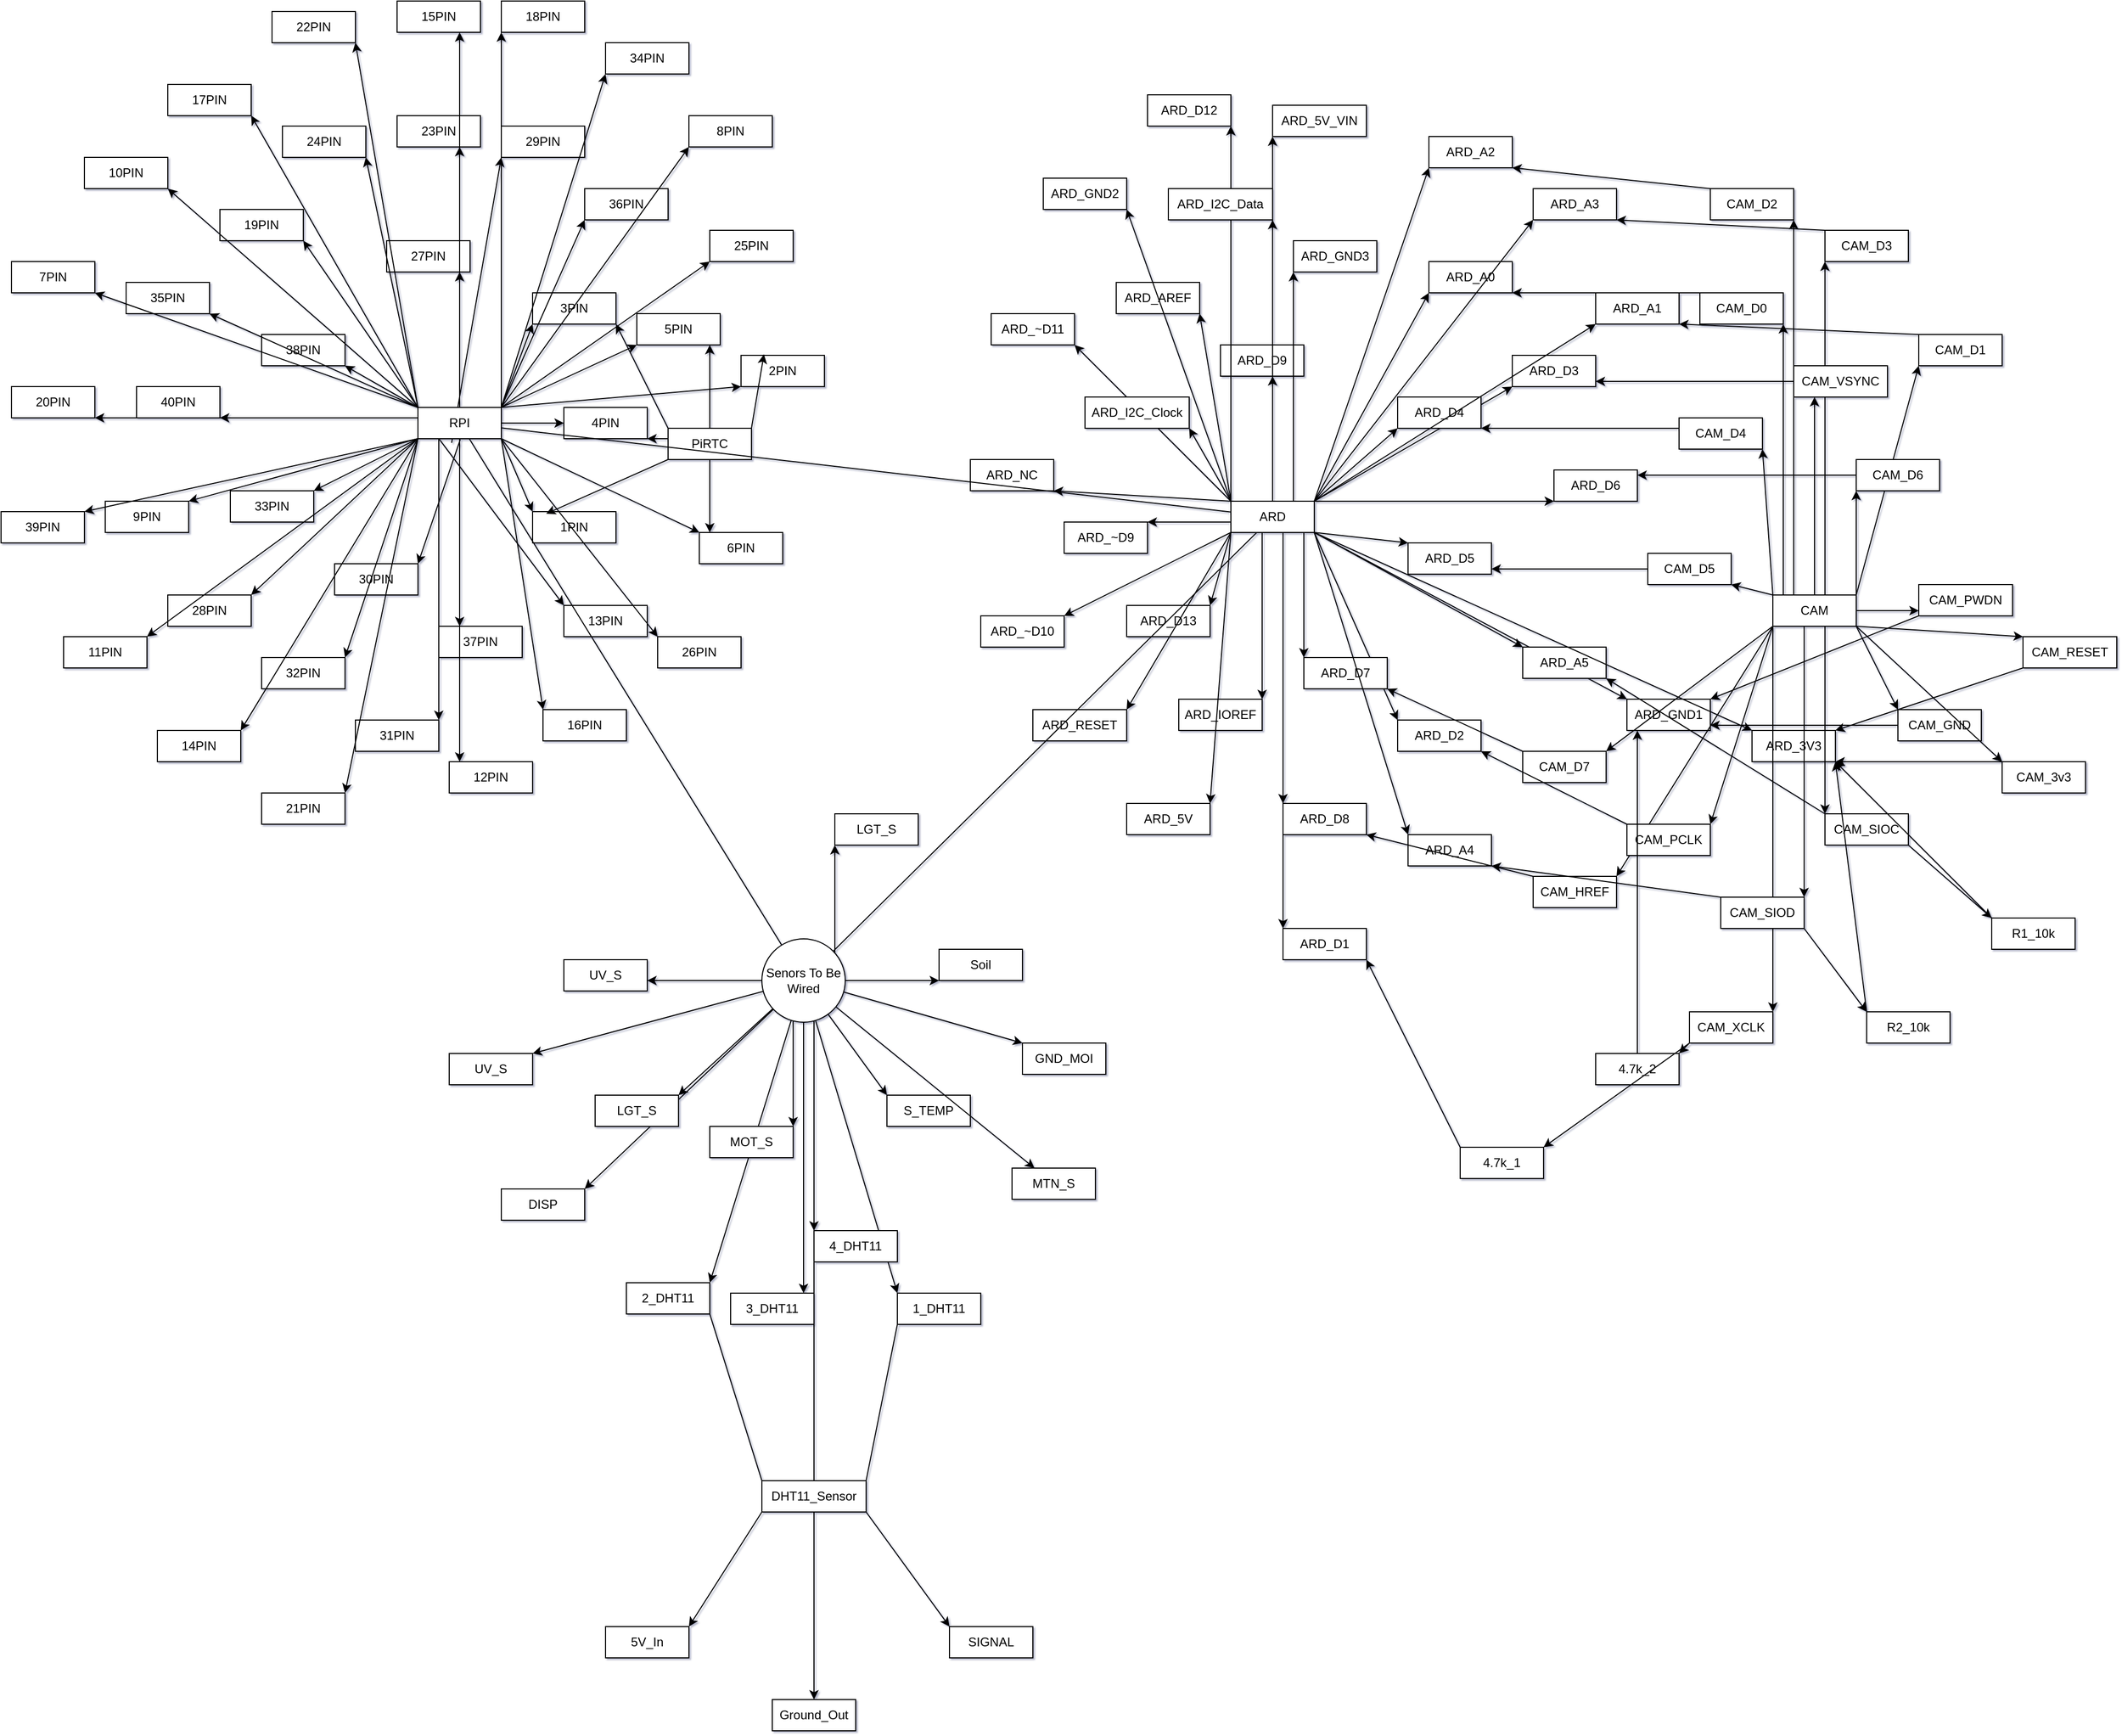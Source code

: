 <mxfile version="14.4.4" type="github">
  <diagram id="svGD0Zl9XuY4tjJWS1zV" name="Page-1">
    <mxGraphModel dx="2370" dy="1270" grid="1" gridSize="10" guides="0" tooltips="1" connect="0" arrows="0" fold="1" page="1" pageScale="1" pageWidth="850" pageHeight="1100" math="0" shadow="1">
      <root>
        <mxCell id="0" />
        <mxCell id="1" parent="0" />
        <mxCell id="pqWbWPmqw7E1unRh8ar--255" value="1PIN" style="whiteSpace=wrap;html=1;" parent="1" vertex="1">
          <mxGeometry x="513" y="493" width="80" height="30" as="geometry" />
        </mxCell>
        <mxCell id="pqWbWPmqw7E1unRh8ar--258" value="3PIN" style="whiteSpace=wrap;html=1;" parent="1" vertex="1">
          <mxGeometry x="513" y="283" width="80" height="30" as="geometry" />
        </mxCell>
        <mxCell id="pqWbWPmqw7E1unRh8ar--261" value="5PIN" style="whiteSpace=wrap;html=1;" parent="1" vertex="1">
          <mxGeometry x="613" y="303" width="80" height="30" as="geometry" />
        </mxCell>
        <mxCell id="pqWbWPmqw7E1unRh8ar--264" value="7PIN" style="whiteSpace=wrap;html=1;" parent="1" vertex="1">
          <mxGeometry x="13" y="253" width="80" height="30" as="geometry" />
        </mxCell>
        <mxCell id="pqWbWPmqw7E1unRh8ar--267" value="9PIN" style="whiteSpace=wrap;html=1;" parent="1" vertex="1">
          <mxGeometry x="103" y="483" width="80" height="30" as="geometry" />
        </mxCell>
        <mxCell id="pqWbWPmqw7E1unRh8ar--270" value="11PIN" style="whiteSpace=wrap;html=1;" parent="1" vertex="1">
          <mxGeometry x="63" y="613" width="80" height="30" as="geometry" />
        </mxCell>
        <mxCell id="pqWbWPmqw7E1unRh8ar--273" value="13PIN" style="whiteSpace=wrap;html=1;" parent="1" vertex="1">
          <mxGeometry x="543" y="583" width="80" height="30" as="geometry" />
        </mxCell>
        <mxCell id="pqWbWPmqw7E1unRh8ar--276" value="15PIN" style="whiteSpace=wrap;html=1;" parent="1" vertex="1">
          <mxGeometry x="383" y="3" width="80" height="30" as="geometry" />
        </mxCell>
        <mxCell id="pqWbWPmqw7E1unRh8ar--279" value="17PIN" style="whiteSpace=wrap;html=1;" parent="1" vertex="1">
          <mxGeometry x="163" y="83" width="80" height="30" as="geometry" />
        </mxCell>
        <mxCell id="pqWbWPmqw7E1unRh8ar--281" value="19PIN" style="whiteSpace=wrap;html=1;" parent="1" vertex="1">
          <mxGeometry x="213" y="203" width="80" height="30" as="geometry" />
        </mxCell>
        <mxCell id="pqWbWPmqw7E1unRh8ar--284" value="21PIN" style="whiteSpace=wrap;html=1;" parent="1" vertex="1">
          <mxGeometry x="253" y="763" width="80" height="30" as="geometry" />
        </mxCell>
        <mxCell id="pqWbWPmqw7E1unRh8ar--287" value="23PIN" style="whiteSpace=wrap;html=1;" parent="1" vertex="1">
          <mxGeometry x="383" y="113" width="80" height="30" as="geometry" />
        </mxCell>
        <mxCell id="pqWbWPmqw7E1unRh8ar--290" value="25PIN" style="whiteSpace=wrap;html=1;" parent="1" vertex="1">
          <mxGeometry x="683" y="223" width="80" height="30" as="geometry" />
        </mxCell>
        <mxCell id="pqWbWPmqw7E1unRh8ar--292" value="27PIN" style="whiteSpace=wrap;html=1;" parent="1" vertex="1">
          <mxGeometry x="373" y="233" width="80" height="30" as="geometry" />
        </mxCell>
        <mxCell id="pqWbWPmqw7E1unRh8ar--295" value="29PIN" style="whiteSpace=wrap;html=1;" parent="1" vertex="1">
          <mxGeometry x="483" y="123" width="80" height="30" as="geometry" />
        </mxCell>
        <mxCell id="pqWbWPmqw7E1unRh8ar--298" value="31PIN" style="whiteSpace=wrap;html=1;" parent="1" vertex="1">
          <mxGeometry x="343" y="693" width="80" height="30" as="geometry" />
        </mxCell>
        <mxCell id="pqWbWPmqw7E1unRh8ar--301" value="33PIN" style="whiteSpace=wrap;html=1;" parent="1" vertex="1">
          <mxGeometry x="223" y="473" width="80" height="30" as="geometry" />
        </mxCell>
        <mxCell id="pqWbWPmqw7E1unRh8ar--304" value="35PIN" style="whiteSpace=wrap;html=1;" parent="1" vertex="1">
          <mxGeometry x="123" y="273" width="80" height="30" as="geometry" />
        </mxCell>
        <mxCell id="pqWbWPmqw7E1unRh8ar--307" value="37PIN" style="whiteSpace=wrap;html=1;" parent="1" vertex="1">
          <mxGeometry x="423" y="603" width="80" height="30" as="geometry" />
        </mxCell>
        <mxCell id="pqWbWPmqw7E1unRh8ar--310" value="39PIN" style="whiteSpace=wrap;html=1;" parent="1" vertex="1">
          <mxGeometry x="3" y="493" width="80" height="30" as="geometry" />
        </mxCell>
        <mxCell id="pqWbWPmqw7E1unRh8ar--312" value="2PIN" style="whiteSpace=wrap;html=1;" parent="1" vertex="1">
          <mxGeometry x="713" y="343" width="80" height="30" as="geometry" />
        </mxCell>
        <mxCell id="pqWbWPmqw7E1unRh8ar--315" value="4PIN" style="whiteSpace=wrap;html=1;" parent="1" vertex="1">
          <mxGeometry x="543" y="393" width="80" height="30" as="geometry" />
        </mxCell>
        <mxCell id="pqWbWPmqw7E1unRh8ar--317" value="6PIN" style="whiteSpace=wrap;html=1;" parent="1" vertex="1">
          <mxGeometry x="673" y="513" width="80" height="30" as="geometry" />
        </mxCell>
        <mxCell id="pqWbWPmqw7E1unRh8ar--319" value="8PIN" style="whiteSpace=wrap;html=1;" parent="1" vertex="1">
          <mxGeometry x="663" y="113" width="80" height="30" as="geometry" />
        </mxCell>
        <mxCell id="pqWbWPmqw7E1unRh8ar--322" value="10PIN" style="whiteSpace=wrap;html=1;" parent="1" vertex="1">
          <mxGeometry x="83" y="153" width="80" height="30" as="geometry" />
        </mxCell>
        <mxCell id="pqWbWPmqw7E1unRh8ar--325" value="12PIN" style="whiteSpace=wrap;html=1;" parent="1" vertex="1">
          <mxGeometry x="433" y="733" width="80" height="30" as="geometry" />
        </mxCell>
        <mxCell id="pqWbWPmqw7E1unRh8ar--328" value="14PIN" style="whiteSpace=wrap;html=1;" parent="1" vertex="1">
          <mxGeometry x="153" y="703" width="80" height="30" as="geometry" />
        </mxCell>
        <mxCell id="pqWbWPmqw7E1unRh8ar--330" value="16PIN" style="whiteSpace=wrap;html=1;" parent="1" vertex="1">
          <mxGeometry x="523" y="683" width="80" height="30" as="geometry" />
        </mxCell>
        <mxCell id="pqWbWPmqw7E1unRh8ar--333" value="18PIN" style="whiteSpace=wrap;html=1;" parent="1" vertex="1">
          <mxGeometry x="483" y="3" width="80" height="30" as="geometry" />
        </mxCell>
        <mxCell id="pqWbWPmqw7E1unRh8ar--336" value="20PIN" style="whiteSpace=wrap;html=1;" parent="1" vertex="1">
          <mxGeometry x="13" y="373" width="80" height="30" as="geometry" />
        </mxCell>
        <mxCell id="pqWbWPmqw7E1unRh8ar--338" value="22PIN" style="whiteSpace=wrap;html=1;" parent="1" vertex="1">
          <mxGeometry x="263" y="13" width="80" height="30" as="geometry" />
        </mxCell>
        <mxCell id="pqWbWPmqw7E1unRh8ar--341" value="24PIN" style="whiteSpace=wrap;html=1;" parent="1" vertex="1">
          <mxGeometry x="273" y="123" width="80" height="30" as="geometry" />
        </mxCell>
        <mxCell id="pqWbWPmqw7E1unRh8ar--344" value="26PIN" style="whiteSpace=wrap;html=1;" parent="1" vertex="1">
          <mxGeometry x="633" y="613" width="80" height="30" as="geometry" />
        </mxCell>
        <mxCell id="pqWbWPmqw7E1unRh8ar--347" value="28PIN" style="whiteSpace=wrap;html=1;" parent="1" vertex="1">
          <mxGeometry x="163" y="573" width="80" height="30" as="geometry" />
        </mxCell>
        <mxCell id="pqWbWPmqw7E1unRh8ar--350" value="30PIN" style="whiteSpace=wrap;html=1;" parent="1" vertex="1">
          <mxGeometry x="323" y="543" width="80" height="30" as="geometry" />
        </mxCell>
        <mxCell id="pqWbWPmqw7E1unRh8ar--352" value="32PIN" style="whiteSpace=wrap;html=1;" parent="1" vertex="1">
          <mxGeometry x="253" y="633" width="80" height="30" as="geometry" />
        </mxCell>
        <mxCell id="pqWbWPmqw7E1unRh8ar--355" value="34PIN" style="whiteSpace=wrap;html=1;" parent="1" vertex="1">
          <mxGeometry x="583" y="43" width="80" height="30" as="geometry" />
        </mxCell>
        <mxCell id="pqWbWPmqw7E1unRh8ar--357" value="36PIN" style="whiteSpace=wrap;html=1;" parent="1" vertex="1">
          <mxGeometry x="563" y="183" width="80" height="30" as="geometry" />
        </mxCell>
        <mxCell id="pqWbWPmqw7E1unRh8ar--360" value="38PIN" style="whiteSpace=wrap;html=1;" parent="1" vertex="1">
          <mxGeometry x="253" y="323" width="80" height="30" as="geometry" />
        </mxCell>
        <mxCell id="pqWbWPmqw7E1unRh8ar--363" value="40PIN" style="whiteSpace=wrap;html=1;" parent="1" vertex="1">
          <mxGeometry x="133" y="373" width="80" height="30" as="geometry" />
        </mxCell>
        <mxCell id="pqWbWPmqw7E1unRh8ar--366" value="" style="orthogonal=1;rounded=0;noEdgeStyle=1;" parent="1" source="v3TkLxO8rTcV8y7XoOtQ-1" target="pqWbWPmqw7E1unRh8ar--255" edge="1">
          <mxGeometry x="-6753" y="-397" as="geometry" />
        </mxCell>
        <mxCell id="pqWbWPmqw7E1unRh8ar--367" value="" style="orthogonal=1;rounded=0;noEdgeStyle=1;" parent="1" source="v3TkLxO8rTcV8y7XoOtQ-1" target="pqWbWPmqw7E1unRh8ar--258" edge="1">
          <mxGeometry x="-6753" y="-397" as="geometry" />
        </mxCell>
        <mxCell id="pqWbWPmqw7E1unRh8ar--368" value="" style="orthogonal=1;rounded=0;noEdgeStyle=1;" parent="1" source="v3TkLxO8rTcV8y7XoOtQ-1" target="pqWbWPmqw7E1unRh8ar--261" edge="1">
          <mxGeometry x="-6753" y="-397" as="geometry" />
        </mxCell>
        <mxCell id="pqWbWPmqw7E1unRh8ar--369" value="" style="orthogonal=1;rounded=0;noEdgeStyle=1;" parent="1" source="v3TkLxO8rTcV8y7XoOtQ-1" target="pqWbWPmqw7E1unRh8ar--264" edge="1">
          <mxGeometry x="-6753" y="-397" as="geometry" />
        </mxCell>
        <mxCell id="pqWbWPmqw7E1unRh8ar--370" value="" style="orthogonal=1;rounded=0;noEdgeStyle=1;" parent="1" source="v3TkLxO8rTcV8y7XoOtQ-1" target="pqWbWPmqw7E1unRh8ar--267" edge="1">
          <mxGeometry x="-6753" y="-397" as="geometry" />
        </mxCell>
        <mxCell id="pqWbWPmqw7E1unRh8ar--371" value="" style="orthogonal=1;rounded=0;noEdgeStyle=1;" parent="1" source="v3TkLxO8rTcV8y7XoOtQ-1" target="pqWbWPmqw7E1unRh8ar--270" edge="1">
          <mxGeometry x="-6753" y="-397" as="geometry" />
        </mxCell>
        <mxCell id="pqWbWPmqw7E1unRh8ar--372" value="" style="orthogonal=1;exitX=0.258;exitY=1.022;exitDx=0;exitDy=0;exitPerimeter=0;rounded=0;noEdgeStyle=1;" parent="1" source="v3TkLxO8rTcV8y7XoOtQ-1" target="pqWbWPmqw7E1unRh8ar--273" edge="1">
          <mxGeometry x="-6753" y="-397" as="geometry" />
        </mxCell>
        <mxCell id="pqWbWPmqw7E1unRh8ar--373" value="" style="orthogonal=1;rounded=0;noEdgeStyle=1;" parent="1" source="v3TkLxO8rTcV8y7XoOtQ-1" target="pqWbWPmqw7E1unRh8ar--276" edge="1">
          <mxGeometry x="-6753" y="-397" as="geometry" />
        </mxCell>
        <mxCell id="pqWbWPmqw7E1unRh8ar--374" value="" style="orthogonal=1;rounded=0;noEdgeStyle=1;" parent="1" source="v3TkLxO8rTcV8y7XoOtQ-1" target="pqWbWPmqw7E1unRh8ar--279" edge="1">
          <mxGeometry x="-6753" y="-397" as="geometry" />
        </mxCell>
        <mxCell id="pqWbWPmqw7E1unRh8ar--375" value="" style="orthogonal=1;rounded=0;noEdgeStyle=1;" parent="1" source="v3TkLxO8rTcV8y7XoOtQ-1" target="pqWbWPmqw7E1unRh8ar--281" edge="1">
          <mxGeometry x="-6753" y="-397" as="geometry" />
        </mxCell>
        <mxCell id="pqWbWPmqw7E1unRh8ar--376" value="" style="orthogonal=1;rounded=0;noEdgeStyle=1;" parent="1" source="v3TkLxO8rTcV8y7XoOtQ-1" target="pqWbWPmqw7E1unRh8ar--284" edge="1">
          <mxGeometry x="-6753" y="-397" as="geometry" />
        </mxCell>
        <mxCell id="pqWbWPmqw7E1unRh8ar--377" value="" style="orthogonal=1;rounded=0;noEdgeStyle=1;" parent="1" source="v3TkLxO8rTcV8y7XoOtQ-1" target="pqWbWPmqw7E1unRh8ar--287" edge="1">
          <mxGeometry x="-6753" y="-397" as="geometry" />
        </mxCell>
        <mxCell id="pqWbWPmqw7E1unRh8ar--378" value="" style="orthogonal=1;rounded=0;noEdgeStyle=1;" parent="1" source="v3TkLxO8rTcV8y7XoOtQ-1" target="pqWbWPmqw7E1unRh8ar--290" edge="1">
          <mxGeometry x="-6753" y="-397" as="geometry" />
        </mxCell>
        <mxCell id="pqWbWPmqw7E1unRh8ar--379" value="" style="orthogonal=1;rounded=0;noEdgeStyle=1;" parent="1" source="v3TkLxO8rTcV8y7XoOtQ-1" target="pqWbWPmqw7E1unRh8ar--292" edge="1">
          <mxGeometry x="-6753" y="-397" as="geometry" />
        </mxCell>
        <mxCell id="pqWbWPmqw7E1unRh8ar--380" value="" style="orthogonal=1;exitX=0.404;exitY=1.133;exitDx=0;exitDy=0;exitPerimeter=0;rounded=0;noEdgeStyle=1;" parent="1" source="v3TkLxO8rTcV8y7XoOtQ-1" target="pqWbWPmqw7E1unRh8ar--295" edge="1">
          <mxGeometry x="-6753" y="-397" as="geometry" />
        </mxCell>
        <mxCell id="pqWbWPmqw7E1unRh8ar--381" value="" style="orthogonal=1;rounded=0;noEdgeStyle=1;" parent="1" source="v3TkLxO8rTcV8y7XoOtQ-1" target="pqWbWPmqw7E1unRh8ar--298" edge="1">
          <mxGeometry x="-6753" y="-397" as="geometry" />
        </mxCell>
        <mxCell id="pqWbWPmqw7E1unRh8ar--382" value="" style="orthogonal=1;rounded=0;noEdgeStyle=1;" parent="1" source="v3TkLxO8rTcV8y7XoOtQ-1" target="pqWbWPmqw7E1unRh8ar--301" edge="1">
          <mxGeometry x="-6753" y="-397" as="geometry" />
        </mxCell>
        <mxCell id="pqWbWPmqw7E1unRh8ar--383" value="" style="orthogonal=1;rounded=0;noEdgeStyle=1;" parent="1" source="v3TkLxO8rTcV8y7XoOtQ-1" target="pqWbWPmqw7E1unRh8ar--304" edge="1">
          <mxGeometry x="-6753" y="-397" as="geometry" />
        </mxCell>
        <mxCell id="pqWbWPmqw7E1unRh8ar--384" value="" style="orthogonal=1;rounded=0;noEdgeStyle=1;" parent="1" source="v3TkLxO8rTcV8y7XoOtQ-1" target="pqWbWPmqw7E1unRh8ar--307" edge="1">
          <mxGeometry x="-6753" y="-397" as="geometry" />
        </mxCell>
        <mxCell id="pqWbWPmqw7E1unRh8ar--385" value="" style="orthogonal=1;rounded=0;noEdgeStyle=1;" parent="1" source="v3TkLxO8rTcV8y7XoOtQ-1" target="pqWbWPmqw7E1unRh8ar--310" edge="1">
          <mxGeometry x="-6753" y="-397" as="geometry" />
        </mxCell>
        <mxCell id="pqWbWPmqw7E1unRh8ar--386" value="" style="orthogonal=1;rounded=0;noEdgeStyle=1;" parent="1" source="v3TkLxO8rTcV8y7XoOtQ-1" target="pqWbWPmqw7E1unRh8ar--312" edge="1">
          <mxGeometry x="-6753" y="-397" as="geometry" />
        </mxCell>
        <mxCell id="pqWbWPmqw7E1unRh8ar--387" value="" style="orthogonal=1;rounded=0;noEdgeStyle=1;" parent="1" source="v3TkLxO8rTcV8y7XoOtQ-1" target="pqWbWPmqw7E1unRh8ar--315" edge="1">
          <mxGeometry x="-6753" y="-397" as="geometry" />
        </mxCell>
        <mxCell id="pqWbWPmqw7E1unRh8ar--388" value="" style="orthogonal=1;rounded=0;noEdgeStyle=1;" parent="1" source="v3TkLxO8rTcV8y7XoOtQ-1" target="pqWbWPmqw7E1unRh8ar--317" edge="1">
          <mxGeometry x="-6753" y="-397" as="geometry" />
        </mxCell>
        <mxCell id="pqWbWPmqw7E1unRh8ar--389" value="" style="orthogonal=1;rounded=0;noEdgeStyle=1;" parent="1" source="v3TkLxO8rTcV8y7XoOtQ-1" target="pqWbWPmqw7E1unRh8ar--319" edge="1">
          <mxGeometry x="-6753" y="-397" as="geometry" />
        </mxCell>
        <mxCell id="pqWbWPmqw7E1unRh8ar--390" value="" style="orthogonal=1;rounded=0;noEdgeStyle=1;" parent="1" source="v3TkLxO8rTcV8y7XoOtQ-1" target="pqWbWPmqw7E1unRh8ar--322" edge="1">
          <mxGeometry x="-6753" y="-397" as="geometry" />
        </mxCell>
        <mxCell id="pqWbWPmqw7E1unRh8ar--391" value="" style="orthogonal=1;rounded=0;noEdgeStyle=1;" parent="1" source="v3TkLxO8rTcV8y7XoOtQ-1" target="pqWbWPmqw7E1unRh8ar--325" edge="1">
          <mxGeometry x="-6753" y="-397" as="geometry" />
        </mxCell>
        <mxCell id="pqWbWPmqw7E1unRh8ar--392" value="" style="orthogonal=1;rounded=0;noEdgeStyle=1;" parent="1" source="v3TkLxO8rTcV8y7XoOtQ-1" target="pqWbWPmqw7E1unRh8ar--328" edge="1">
          <mxGeometry x="-6753" y="-397" as="geometry" />
        </mxCell>
        <mxCell id="pqWbWPmqw7E1unRh8ar--393" value="" style="orthogonal=1;rounded=0;noEdgeStyle=1;" parent="1" source="v3TkLxO8rTcV8y7XoOtQ-1" target="pqWbWPmqw7E1unRh8ar--330" edge="1">
          <mxGeometry x="-6753" y="-397" as="geometry" />
        </mxCell>
        <mxCell id="pqWbWPmqw7E1unRh8ar--394" value="" style="orthogonal=1;rounded=0;noEdgeStyle=1;" parent="1" source="v3TkLxO8rTcV8y7XoOtQ-1" target="pqWbWPmqw7E1unRh8ar--333" edge="1">
          <mxGeometry x="-6753" y="-397" as="geometry" />
        </mxCell>
        <mxCell id="pqWbWPmqw7E1unRh8ar--395" value="" style="orthogonal=1;rounded=0;noEdgeStyle=1;" parent="1" source="v3TkLxO8rTcV8y7XoOtQ-1" target="pqWbWPmqw7E1unRh8ar--336" edge="1">
          <mxGeometry x="-6753" y="-397" as="geometry" />
        </mxCell>
        <mxCell id="pqWbWPmqw7E1unRh8ar--396" value="" style="orthogonal=1;rounded=0;noEdgeStyle=1;" parent="1" source="v3TkLxO8rTcV8y7XoOtQ-1" target="pqWbWPmqw7E1unRh8ar--338" edge="1">
          <mxGeometry x="-6753" y="-397" as="geometry" />
        </mxCell>
        <mxCell id="pqWbWPmqw7E1unRh8ar--397" value="" style="orthogonal=1;rounded=0;noEdgeStyle=1;" parent="1" source="v3TkLxO8rTcV8y7XoOtQ-1" target="pqWbWPmqw7E1unRh8ar--341" edge="1">
          <mxGeometry x="-6753" y="-397" as="geometry" />
        </mxCell>
        <mxCell id="pqWbWPmqw7E1unRh8ar--398" value="" style="orthogonal=1;rounded=0;noEdgeStyle=1;" parent="1" source="v3TkLxO8rTcV8y7XoOtQ-1" target="pqWbWPmqw7E1unRh8ar--344" edge="1">
          <mxGeometry x="-6753" y="-397" as="geometry" />
        </mxCell>
        <mxCell id="pqWbWPmqw7E1unRh8ar--399" value="" style="orthogonal=1;rounded=0;noEdgeStyle=1;" parent="1" source="v3TkLxO8rTcV8y7XoOtQ-1" target="pqWbWPmqw7E1unRh8ar--347" edge="1">
          <mxGeometry x="-6753" y="-397" as="geometry" />
        </mxCell>
        <mxCell id="pqWbWPmqw7E1unRh8ar--400" value="" style="orthogonal=1;exitX=0.508;exitY=1.022;exitDx=0;exitDy=0;exitPerimeter=0;rounded=0;noEdgeStyle=1;" parent="1" source="v3TkLxO8rTcV8y7XoOtQ-1" target="pqWbWPmqw7E1unRh8ar--350" edge="1">
          <mxGeometry x="-6753" y="-397" as="geometry" />
        </mxCell>
        <mxCell id="pqWbWPmqw7E1unRh8ar--401" value="" style="orthogonal=1;rounded=0;noEdgeStyle=1;" parent="1" source="v3TkLxO8rTcV8y7XoOtQ-1" target="pqWbWPmqw7E1unRh8ar--352" edge="1">
          <mxGeometry x="-6753" y="-397" as="geometry" />
        </mxCell>
        <mxCell id="pqWbWPmqw7E1unRh8ar--402" value="" style="orthogonal=1;rounded=0;noEdgeStyle=1;" parent="1" source="v3TkLxO8rTcV8y7XoOtQ-1" target="pqWbWPmqw7E1unRh8ar--355" edge="1">
          <mxGeometry x="-6753" y="-397" as="geometry" />
        </mxCell>
        <mxCell id="pqWbWPmqw7E1unRh8ar--403" value="" style="orthogonal=1;rounded=0;noEdgeStyle=1;" parent="1" source="v3TkLxO8rTcV8y7XoOtQ-1" target="pqWbWPmqw7E1unRh8ar--357" edge="1">
          <mxGeometry x="-6753" y="-397" as="geometry" />
        </mxCell>
        <mxCell id="pqWbWPmqw7E1unRh8ar--404" value="" style="orthogonal=1;rounded=0;noEdgeStyle=1;" parent="1" source="v3TkLxO8rTcV8y7XoOtQ-1" target="pqWbWPmqw7E1unRh8ar--360" edge="1">
          <mxGeometry x="-6753" y="-397" as="geometry" />
        </mxCell>
        <mxCell id="pqWbWPmqw7E1unRh8ar--405" value="" style="orthogonal=1;rounded=0;noEdgeStyle=1;" parent="1" source="v3TkLxO8rTcV8y7XoOtQ-1" target="pqWbWPmqw7E1unRh8ar--363" edge="1">
          <mxGeometry x="-6753" y="-397" as="geometry" />
        </mxCell>
        <mxCell id="v3TkLxO8rTcV8y7XoOtQ-1" value="RPI" style="whiteSpace=wrap;html=1;" parent="1" vertex="1">
          <mxGeometry x="403" y="393" width="80" height="30" as="geometry" />
        </mxCell>
        <mxCell id="v3TkLxO8rTcV8y7XoOtQ-4" value="1_DHT11" style="whiteSpace=wrap;html=1;" parent="1" vertex="1">
          <mxGeometry x="863" y="1243" width="80" height="30" as="geometry" />
        </mxCell>
        <mxCell id="v3TkLxO8rTcV8y7XoOtQ-5" value="" style="orthogonal=1;rounded=0;noEdgeStyle=1;" parent="1" source="IyqhzcCt3ZvD6etc55AD-6" target="v3TkLxO8rTcV8y7XoOtQ-4" edge="1">
          <mxGeometry x="-1285" y="-1596" as="geometry" />
        </mxCell>
        <mxCell id="v3TkLxO8rTcV8y7XoOtQ-6" value="2_DHT11" style="whiteSpace=wrap;html=1;" parent="1" vertex="1">
          <mxGeometry x="603" y="1233" width="80" height="30" as="geometry" />
        </mxCell>
        <mxCell id="v3TkLxO8rTcV8y7XoOtQ-7" value="" style="orthogonal=1;rounded=0;noEdgeStyle=1;" parent="1" source="IyqhzcCt3ZvD6etc55AD-6" target="v3TkLxO8rTcV8y7XoOtQ-6" edge="1">
          <mxGeometry x="-1285" y="-1596" as="geometry" />
        </mxCell>
        <mxCell id="v3TkLxO8rTcV8y7XoOtQ-8" value="3_DHT11" style="whiteSpace=wrap;html=1;" parent="1" vertex="1">
          <mxGeometry x="703" y="1243" width="80" height="30" as="geometry" />
        </mxCell>
        <mxCell id="v3TkLxO8rTcV8y7XoOtQ-9" value="" style="orthogonal=1;rounded=0;noEdgeStyle=1;" parent="1" source="IyqhzcCt3ZvD6etc55AD-6" target="v3TkLxO8rTcV8y7XoOtQ-8" edge="1">
          <mxGeometry x="-1285" y="-1596" as="geometry" />
        </mxCell>
        <mxCell id="v3TkLxO8rTcV8y7XoOtQ-10" value="4_DHT11" style="whiteSpace=wrap;html=1;" parent="1" vertex="1">
          <mxGeometry x="783" y="1183" width="80" height="30" as="geometry" />
        </mxCell>
        <mxCell id="v3TkLxO8rTcV8y7XoOtQ-11" value="" style="orthogonal=1;rounded=0;noEdgeStyle=1;" parent="1" source="IyqhzcCt3ZvD6etc55AD-6" target="v3TkLxO8rTcV8y7XoOtQ-10" edge="1">
          <mxGeometry x="-1285" y="-1596" as="geometry" />
        </mxCell>
        <mxCell id="v3TkLxO8rTcV8y7XoOtQ-12" value="GND_MOI" style="whiteSpace=wrap;html=1;" parent="1" vertex="1">
          <mxGeometry x="983" y="1003" width="80" height="30" as="geometry" />
        </mxCell>
        <mxCell id="v3TkLxO8rTcV8y7XoOtQ-13" value="" style="orthogonal=1;rounded=0;noEdgeStyle=1;" parent="1" source="IyqhzcCt3ZvD6etc55AD-6" target="v3TkLxO8rTcV8y7XoOtQ-12" edge="1">
          <mxGeometry x="-1285" y="-1596" as="geometry" />
        </mxCell>
        <mxCell id="v3TkLxO8rTcV8y7XoOtQ-16" value="DISP" style="whiteSpace=wrap;html=1;" parent="1" vertex="1">
          <mxGeometry x="483" y="1143" width="80" height="30" as="geometry" />
        </mxCell>
        <mxCell id="v3TkLxO8rTcV8y7XoOtQ-17" value="" style="orthogonal=1;rounded=0;noEdgeStyle=1;" parent="1" source="IyqhzcCt3ZvD6etc55AD-6" target="v3TkLxO8rTcV8y7XoOtQ-16" edge="1">
          <mxGeometry x="-1285" y="-1596" as="geometry" />
        </mxCell>
        <mxCell id="v3TkLxO8rTcV8y7XoOtQ-18" value="S_TEMP" style="whiteSpace=wrap;html=1;" parent="1" vertex="1">
          <mxGeometry x="853" y="1053" width="80" height="30" as="geometry" />
        </mxCell>
        <mxCell id="v3TkLxO8rTcV8y7XoOtQ-19" value="" style="orthogonal=1;rounded=0;noEdgeStyle=1;" parent="1" source="IyqhzcCt3ZvD6etc55AD-6" target="v3TkLxO8rTcV8y7XoOtQ-18" edge="1">
          <mxGeometry x="-1285" y="-1596" as="geometry" />
        </mxCell>
        <mxCell id="v3TkLxO8rTcV8y7XoOtQ-20" value="UV_S" style="whiteSpace=wrap;html=1;" parent="1" vertex="1">
          <mxGeometry x="543" y="923" width="80" height="30" as="geometry" />
        </mxCell>
        <mxCell id="v3TkLxO8rTcV8y7XoOtQ-21" value="" style="orthogonal=1;rounded=0;noEdgeStyle=1;" parent="1" source="IyqhzcCt3ZvD6etc55AD-6" target="v3TkLxO8rTcV8y7XoOtQ-20" edge="1">
          <mxGeometry x="-1285" y="-1596" as="geometry" />
        </mxCell>
        <mxCell id="v3TkLxO8rTcV8y7XoOtQ-22" value="LGT_S" style="whiteSpace=wrap;html=1;" parent="1" vertex="1">
          <mxGeometry x="573" y="1053" width="80" height="30" as="geometry" />
        </mxCell>
        <mxCell id="v3TkLxO8rTcV8y7XoOtQ-23" value="" style="orthogonal=1;rounded=0;noEdgeStyle=1;" parent="1" source="IyqhzcCt3ZvD6etc55AD-6" target="v3TkLxO8rTcV8y7XoOtQ-22" edge="1">
          <mxGeometry x="-1285" y="-1596" as="geometry" />
        </mxCell>
        <mxCell id="v3TkLxO8rTcV8y7XoOtQ-24" value="MTN_S" style="whiteSpace=wrap;html=1;" parent="1" vertex="1">
          <mxGeometry x="973" y="1123" width="80" height="30" as="geometry" />
        </mxCell>
        <mxCell id="Iy7pLN3KeixTR69sFVyn-95" value="ARD" style="whiteSpace=wrap;html=1;" parent="1" vertex="1">
          <mxGeometry x="1183" y="483" width="80" height="30" as="geometry" />
        </mxCell>
        <mxCell id="Iy7pLN3KeixTR69sFVyn-96" value="ARD_D1" style="whiteSpace=wrap;html=1;" parent="1" vertex="1">
          <mxGeometry x="1233" y="893" width="80" height="30" as="geometry" />
        </mxCell>
        <mxCell id="Iy7pLN3KeixTR69sFVyn-97" value="" style="orthogonal=1;rounded=0;noEdgeStyle=1;" parent="1" source="Iy7pLN3KeixTR69sFVyn-95" target="Iy7pLN3KeixTR69sFVyn-96" edge="1">
          <mxGeometry x="9" y="453" as="geometry" />
        </mxCell>
        <mxCell id="Iy7pLN3KeixTR69sFVyn-98" value="ARD_D2" style="whiteSpace=wrap;html=1;" parent="1" vertex="1">
          <mxGeometry x="1343" y="693" width="80" height="30" as="geometry" />
        </mxCell>
        <mxCell id="Iy7pLN3KeixTR69sFVyn-99" value="" style="orthogonal=1;rounded=0;noEdgeStyle=1;" parent="1" source="Iy7pLN3KeixTR69sFVyn-95" target="Iy7pLN3KeixTR69sFVyn-98" edge="1">
          <mxGeometry x="9" y="453" as="geometry" />
        </mxCell>
        <mxCell id="Iy7pLN3KeixTR69sFVyn-100" value="ARD_D3" style="whiteSpace=wrap;html=1;" parent="1" vertex="1">
          <mxGeometry x="1453" y="343" width="80" height="30" as="geometry" />
        </mxCell>
        <mxCell id="Iy7pLN3KeixTR69sFVyn-101" value="" style="orthogonal=1;rounded=0;noEdgeStyle=1;" parent="1" source="Iy7pLN3KeixTR69sFVyn-95" target="Iy7pLN3KeixTR69sFVyn-100" edge="1">
          <mxGeometry x="9" y="453" as="geometry" />
        </mxCell>
        <mxCell id="Iy7pLN3KeixTR69sFVyn-102" value="ARD_D4" style="whiteSpace=wrap;html=1;" parent="1" vertex="1">
          <mxGeometry x="1343" y="383" width="80" height="30" as="geometry" />
        </mxCell>
        <mxCell id="Iy7pLN3KeixTR69sFVyn-103" value="" style="orthogonal=1;rounded=0;noEdgeStyle=1;" parent="1" source="Iy7pLN3KeixTR69sFVyn-95" target="Iy7pLN3KeixTR69sFVyn-102" edge="1">
          <mxGeometry x="9" y="453" as="geometry" />
        </mxCell>
        <mxCell id="Iy7pLN3KeixTR69sFVyn-104" value="ARD_D5" style="whiteSpace=wrap;html=1;" parent="1" vertex="1">
          <mxGeometry x="1353" y="523" width="80" height="30" as="geometry" />
        </mxCell>
        <mxCell id="Iy7pLN3KeixTR69sFVyn-105" value="" style="orthogonal=1;rounded=0;noEdgeStyle=1;" parent="1" source="Iy7pLN3KeixTR69sFVyn-95" target="Iy7pLN3KeixTR69sFVyn-104" edge="1">
          <mxGeometry x="9" y="453" as="geometry" />
        </mxCell>
        <mxCell id="Iy7pLN3KeixTR69sFVyn-106" value="ARD_D6" style="whiteSpace=wrap;html=1;" parent="1" vertex="1">
          <mxGeometry x="1493" y="453" width="80" height="30" as="geometry" />
        </mxCell>
        <mxCell id="Iy7pLN3KeixTR69sFVyn-107" value="" style="orthogonal=1;rounded=0;noEdgeStyle=1;" parent="1" source="Iy7pLN3KeixTR69sFVyn-95" target="Iy7pLN3KeixTR69sFVyn-106" edge="1">
          <mxGeometry x="9" y="453" as="geometry" />
        </mxCell>
        <mxCell id="Iy7pLN3KeixTR69sFVyn-108" value="ARD_D7" style="whiteSpace=wrap;html=1;" parent="1" vertex="1">
          <mxGeometry x="1253" y="633" width="80" height="30" as="geometry" />
        </mxCell>
        <mxCell id="Iy7pLN3KeixTR69sFVyn-109" value="" style="orthogonal=1;rounded=0;noEdgeStyle=1;" parent="1" source="Iy7pLN3KeixTR69sFVyn-95" target="Iy7pLN3KeixTR69sFVyn-108" edge="1">
          <mxGeometry x="9" y="453" as="geometry" />
        </mxCell>
        <mxCell id="Iy7pLN3KeixTR69sFVyn-110" value="ARD_D8" style="whiteSpace=wrap;html=1;" parent="1" vertex="1">
          <mxGeometry x="1233" y="773" width="80" height="30" as="geometry" />
        </mxCell>
        <mxCell id="Iy7pLN3KeixTR69sFVyn-111" value="" style="orthogonal=1;rounded=0;noEdgeStyle=1;" parent="1" source="Iy7pLN3KeixTR69sFVyn-95" target="Iy7pLN3KeixTR69sFVyn-110" edge="1">
          <mxGeometry x="9" y="453" as="geometry" />
        </mxCell>
        <mxCell id="Iy7pLN3KeixTR69sFVyn-112" value="ARD_D9" style="whiteSpace=wrap;html=1;" parent="1" vertex="1">
          <mxGeometry x="1173" y="333" width="80" height="30" as="geometry" />
        </mxCell>
        <mxCell id="Iy7pLN3KeixTR69sFVyn-113" value="" style="orthogonal=1;rounded=0;noEdgeStyle=1;" parent="1" source="Iy7pLN3KeixTR69sFVyn-95" target="Iy7pLN3KeixTR69sFVyn-112" edge="1">
          <mxGeometry x="9" y="453" as="geometry" />
        </mxCell>
        <mxCell id="Iy7pLN3KeixTR69sFVyn-114" value="ARD_~D9" style="whiteSpace=wrap;html=1;" parent="1" vertex="1">
          <mxGeometry x="1023" y="503" width="80" height="30" as="geometry" />
        </mxCell>
        <mxCell id="Iy7pLN3KeixTR69sFVyn-115" value="" style="orthogonal=1;rounded=0;noEdgeStyle=1;" parent="1" source="Iy7pLN3KeixTR69sFVyn-95" target="Iy7pLN3KeixTR69sFVyn-114" edge="1">
          <mxGeometry x="9" y="453" as="geometry" />
        </mxCell>
        <mxCell id="Iy7pLN3KeixTR69sFVyn-116" value="ARD_~D10" style="whiteSpace=wrap;html=1;" parent="1" vertex="1">
          <mxGeometry x="943" y="593" width="80" height="30" as="geometry" />
        </mxCell>
        <mxCell id="Iy7pLN3KeixTR69sFVyn-117" value="" style="orthogonal=1;rounded=0;noEdgeStyle=1;" parent="1" source="Iy7pLN3KeixTR69sFVyn-95" target="Iy7pLN3KeixTR69sFVyn-116" edge="1">
          <mxGeometry x="9" y="453" as="geometry" />
        </mxCell>
        <mxCell id="Iy7pLN3KeixTR69sFVyn-118" value="ARD_~D11" style="whiteSpace=wrap;html=1;" parent="1" vertex="1">
          <mxGeometry x="953" y="303" width="80" height="30" as="geometry" />
        </mxCell>
        <mxCell id="Iy7pLN3KeixTR69sFVyn-119" value="" style="orthogonal=1;rounded=0;noEdgeStyle=1;" parent="1" source="Iy7pLN3KeixTR69sFVyn-95" target="Iy7pLN3KeixTR69sFVyn-118" edge="1">
          <mxGeometry x="9" y="453" as="geometry" />
        </mxCell>
        <mxCell id="Iy7pLN3KeixTR69sFVyn-120" value="ARD_D12" style="whiteSpace=wrap;html=1;" parent="1" vertex="1">
          <mxGeometry x="1103" y="93" width="80" height="30" as="geometry" />
        </mxCell>
        <mxCell id="Iy7pLN3KeixTR69sFVyn-121" value="" style="orthogonal=1;rounded=0;noEdgeStyle=1;" parent="1" source="Iy7pLN3KeixTR69sFVyn-95" target="Iy7pLN3KeixTR69sFVyn-120" edge="1">
          <mxGeometry x="9" y="453" as="geometry" />
        </mxCell>
        <mxCell id="Iy7pLN3KeixTR69sFVyn-122" value="ARD_D13" style="whiteSpace=wrap;html=1;" parent="1" vertex="1">
          <mxGeometry x="1083" y="583" width="80" height="30" as="geometry" />
        </mxCell>
        <mxCell id="Iy7pLN3KeixTR69sFVyn-123" value="" style="orthogonal=1;rounded=0;noEdgeStyle=1;" parent="1" source="Iy7pLN3KeixTR69sFVyn-95" target="Iy7pLN3KeixTR69sFVyn-122" edge="1">
          <mxGeometry x="9" y="453" as="geometry" />
        </mxCell>
        <mxCell id="Iy7pLN3KeixTR69sFVyn-124" value="ARD_GND1" style="whiteSpace=wrap;html=1;" parent="1" vertex="1">
          <mxGeometry x="1563" y="673" width="80" height="30" as="geometry" />
        </mxCell>
        <mxCell id="Iy7pLN3KeixTR69sFVyn-125" value="" style="orthogonal=1;rounded=0;noEdgeStyle=1;" parent="1" source="Iy7pLN3KeixTR69sFVyn-95" target="Iy7pLN3KeixTR69sFVyn-124" edge="1">
          <mxGeometry x="9" y="453" as="geometry" />
        </mxCell>
        <mxCell id="Iy7pLN3KeixTR69sFVyn-126" value="ARD_AREF" style="whiteSpace=wrap;html=1;" parent="1" vertex="1">
          <mxGeometry x="1073" y="273" width="80" height="30" as="geometry" />
        </mxCell>
        <mxCell id="Iy7pLN3KeixTR69sFVyn-127" value="" style="orthogonal=1;rounded=0;noEdgeStyle=1;" parent="1" source="Iy7pLN3KeixTR69sFVyn-95" target="Iy7pLN3KeixTR69sFVyn-126" edge="1">
          <mxGeometry x="9" y="453" as="geometry" />
        </mxCell>
        <mxCell id="Iy7pLN3KeixTR69sFVyn-128" value="ARD_I2C_Data" style="whiteSpace=wrap;html=1;" parent="1" vertex="1">
          <mxGeometry x="1123" y="183" width="100" height="30" as="geometry" />
        </mxCell>
        <mxCell id="Iy7pLN3KeixTR69sFVyn-129" value="" style="orthogonal=1;rounded=0;noEdgeStyle=1;" parent="1" source="Iy7pLN3KeixTR69sFVyn-95" target="Iy7pLN3KeixTR69sFVyn-128" edge="1">
          <mxGeometry x="9" y="453" as="geometry" />
        </mxCell>
        <mxCell id="Iy7pLN3KeixTR69sFVyn-130" value="ARD_I2C_Clock" style="whiteSpace=wrap;html=1;" parent="1" vertex="1">
          <mxGeometry x="1043" y="383" width="100" height="30" as="geometry" />
        </mxCell>
        <mxCell id="Iy7pLN3KeixTR69sFVyn-131" value="" style="orthogonal=1;rounded=0;noEdgeStyle=1;" parent="1" source="Iy7pLN3KeixTR69sFVyn-95" target="Iy7pLN3KeixTR69sFVyn-130" edge="1">
          <mxGeometry x="9" y="453" as="geometry" />
        </mxCell>
        <mxCell id="Iy7pLN3KeixTR69sFVyn-132" value="ARD_A0" style="whiteSpace=wrap;html=1;" parent="1" vertex="1">
          <mxGeometry x="1373" y="253" width="80" height="30" as="geometry" />
        </mxCell>
        <mxCell id="Iy7pLN3KeixTR69sFVyn-133" value="" style="orthogonal=1;rounded=0;noEdgeStyle=1;" parent="1" source="Iy7pLN3KeixTR69sFVyn-95" target="Iy7pLN3KeixTR69sFVyn-132" edge="1">
          <mxGeometry x="9" y="453" as="geometry" />
        </mxCell>
        <mxCell id="Iy7pLN3KeixTR69sFVyn-134" value="ARD_A1" style="whiteSpace=wrap;html=1;" parent="1" vertex="1">
          <mxGeometry x="1533" y="283" width="80" height="30" as="geometry" />
        </mxCell>
        <mxCell id="Iy7pLN3KeixTR69sFVyn-135" value="" style="orthogonal=1;rounded=0;noEdgeStyle=1;" parent="1" source="Iy7pLN3KeixTR69sFVyn-95" target="Iy7pLN3KeixTR69sFVyn-134" edge="1">
          <mxGeometry x="9" y="453" as="geometry" />
        </mxCell>
        <mxCell id="Iy7pLN3KeixTR69sFVyn-136" value="ARD_A2" style="whiteSpace=wrap;html=1;" parent="1" vertex="1">
          <mxGeometry x="1373" y="133" width="80" height="30" as="geometry" />
        </mxCell>
        <mxCell id="Iy7pLN3KeixTR69sFVyn-137" value="" style="orthogonal=1;rounded=0;noEdgeStyle=1;" parent="1" source="Iy7pLN3KeixTR69sFVyn-95" target="Iy7pLN3KeixTR69sFVyn-136" edge="1">
          <mxGeometry x="9" y="453" as="geometry" />
        </mxCell>
        <mxCell id="Iy7pLN3KeixTR69sFVyn-138" value="ARD_A3" style="whiteSpace=wrap;html=1;" parent="1" vertex="1">
          <mxGeometry x="1473" y="183" width="80" height="30" as="geometry" />
        </mxCell>
        <mxCell id="Iy7pLN3KeixTR69sFVyn-139" value="" style="orthogonal=1;rounded=0;noEdgeStyle=1;" parent="1" source="Iy7pLN3KeixTR69sFVyn-95" target="Iy7pLN3KeixTR69sFVyn-138" edge="1">
          <mxGeometry x="9" y="453" as="geometry" />
        </mxCell>
        <mxCell id="Iy7pLN3KeixTR69sFVyn-140" value="ARD_A4" style="whiteSpace=wrap;html=1;" parent="1" vertex="1">
          <mxGeometry x="1353" y="803" width="80" height="30" as="geometry" />
        </mxCell>
        <mxCell id="Iy7pLN3KeixTR69sFVyn-141" value="" style="orthogonal=1;rounded=0;noEdgeStyle=1;" parent="1" source="Iy7pLN3KeixTR69sFVyn-95" target="Iy7pLN3KeixTR69sFVyn-140" edge="1">
          <mxGeometry x="9" y="453" as="geometry" />
        </mxCell>
        <mxCell id="Iy7pLN3KeixTR69sFVyn-142" value="ARD_A5" style="whiteSpace=wrap;html=1;" parent="1" vertex="1">
          <mxGeometry x="1463" y="623" width="80" height="30" as="geometry" />
        </mxCell>
        <mxCell id="Iy7pLN3KeixTR69sFVyn-143" value="" style="orthogonal=1;rounded=0;noEdgeStyle=1;" parent="1" source="Iy7pLN3KeixTR69sFVyn-95" target="Iy7pLN3KeixTR69sFVyn-142" edge="1">
          <mxGeometry x="9" y="453" as="geometry" />
        </mxCell>
        <mxCell id="Iy7pLN3KeixTR69sFVyn-144" value="ARD_NC" style="whiteSpace=wrap;html=1;" parent="1" vertex="1">
          <mxGeometry x="933" y="443" width="80" height="30" as="geometry" />
        </mxCell>
        <mxCell id="Iy7pLN3KeixTR69sFVyn-145" value="" style="orthogonal=1;rounded=0;noEdgeStyle=1;" parent="1" source="Iy7pLN3KeixTR69sFVyn-95" target="Iy7pLN3KeixTR69sFVyn-144" edge="1">
          <mxGeometry x="9" y="453" as="geometry" />
        </mxCell>
        <mxCell id="Iy7pLN3KeixTR69sFVyn-146" value="ARD_IOREF" style="whiteSpace=wrap;html=1;" parent="1" vertex="1">
          <mxGeometry x="1133" y="673" width="80" height="30" as="geometry" />
        </mxCell>
        <mxCell id="Iy7pLN3KeixTR69sFVyn-147" value="" style="orthogonal=1;rounded=0;noEdgeStyle=1;" parent="1" source="Iy7pLN3KeixTR69sFVyn-95" target="Iy7pLN3KeixTR69sFVyn-146" edge="1">
          <mxGeometry x="9" y="453" as="geometry" />
        </mxCell>
        <mxCell id="Iy7pLN3KeixTR69sFVyn-148" value="ARD_RESET" style="whiteSpace=wrap;html=1;" parent="1" vertex="1">
          <mxGeometry x="993" y="683" width="90" height="30" as="geometry" />
        </mxCell>
        <mxCell id="Iy7pLN3KeixTR69sFVyn-149" value="" style="orthogonal=1;rounded=0;noEdgeStyle=1;" parent="1" source="Iy7pLN3KeixTR69sFVyn-95" target="Iy7pLN3KeixTR69sFVyn-148" edge="1">
          <mxGeometry x="9" y="453" as="geometry" />
        </mxCell>
        <mxCell id="Iy7pLN3KeixTR69sFVyn-150" value="ARD_3V3" style="whiteSpace=wrap;html=1;" parent="1" vertex="1">
          <mxGeometry x="1683" y="703" width="80" height="30" as="geometry" />
        </mxCell>
        <mxCell id="Iy7pLN3KeixTR69sFVyn-151" value="" style="orthogonal=1;rounded=0;noEdgeStyle=1;" parent="1" source="Iy7pLN3KeixTR69sFVyn-95" target="Iy7pLN3KeixTR69sFVyn-150" edge="1">
          <mxGeometry x="9" y="453" as="geometry" />
        </mxCell>
        <mxCell id="Iy7pLN3KeixTR69sFVyn-152" value="ARD_5V" style="whiteSpace=wrap;html=1;" parent="1" vertex="1">
          <mxGeometry x="1083" y="773" width="80" height="30" as="geometry" />
        </mxCell>
        <mxCell id="Iy7pLN3KeixTR69sFVyn-153" value="" style="orthogonal=1;rounded=0;noEdgeStyle=1;" parent="1" source="Iy7pLN3KeixTR69sFVyn-95" target="Iy7pLN3KeixTR69sFVyn-152" edge="1">
          <mxGeometry x="9" y="453" as="geometry" />
        </mxCell>
        <mxCell id="Iy7pLN3KeixTR69sFVyn-154" value="ARD_GND2" style="whiteSpace=wrap;html=1;" parent="1" vertex="1">
          <mxGeometry x="1003" y="173" width="80" height="30" as="geometry" />
        </mxCell>
        <mxCell id="Iy7pLN3KeixTR69sFVyn-155" value="" style="orthogonal=1;rounded=0;noEdgeStyle=1;" parent="1" source="Iy7pLN3KeixTR69sFVyn-95" target="Iy7pLN3KeixTR69sFVyn-154" edge="1">
          <mxGeometry x="9" y="453" as="geometry" />
        </mxCell>
        <mxCell id="Iy7pLN3KeixTR69sFVyn-156" value="ARD_GND3" style="whiteSpace=wrap;html=1;" parent="1" vertex="1">
          <mxGeometry x="1243" y="233" width="80" height="30" as="geometry" />
        </mxCell>
        <mxCell id="Iy7pLN3KeixTR69sFVyn-157" value="" style="orthogonal=1;rounded=0;noEdgeStyle=1;" parent="1" source="Iy7pLN3KeixTR69sFVyn-95" target="Iy7pLN3KeixTR69sFVyn-156" edge="1">
          <mxGeometry x="9" y="453" as="geometry" />
        </mxCell>
        <mxCell id="Iy7pLN3KeixTR69sFVyn-158" value="ARD_5V_VIN" style="whiteSpace=wrap;html=1;" parent="1" vertex="1">
          <mxGeometry x="1223" y="103" width="90" height="30" as="geometry" />
        </mxCell>
        <mxCell id="Iy7pLN3KeixTR69sFVyn-159" value="" style="orthogonal=1;rounded=0;noEdgeStyle=1;" parent="1" source="Iy7pLN3KeixTR69sFVyn-95" target="Iy7pLN3KeixTR69sFVyn-158" edge="1">
          <mxGeometry x="9" y="453" as="geometry" />
        </mxCell>
        <mxCell id="Iy7pLN3KeixTR69sFVyn-160" value="DHT11_Sensor" style="whiteSpace=wrap;html=1;" parent="1" vertex="1">
          <mxGeometry x="733" y="1423" width="100" height="30" as="geometry" />
        </mxCell>
        <mxCell id="Iy7pLN3KeixTR69sFVyn-161" value="SIGNAL" style="whiteSpace=wrap;html=1;" parent="1" vertex="1">
          <mxGeometry x="913" y="1563" width="80" height="30" as="geometry" />
        </mxCell>
        <mxCell id="Iy7pLN3KeixTR69sFVyn-162" value="" style="orthogonal=1;rounded=0;noEdgeStyle=1;" parent="1" source="Iy7pLN3KeixTR69sFVyn-160" target="Iy7pLN3KeixTR69sFVyn-161" edge="1">
          <mxGeometry x="-875" y="-535" as="geometry" />
        </mxCell>
        <mxCell id="Iy7pLN3KeixTR69sFVyn-163" value="5V_In" style="whiteSpace=wrap;html=1;" parent="1" vertex="1">
          <mxGeometry x="583" y="1563" width="80" height="30" as="geometry" />
        </mxCell>
        <mxCell id="Iy7pLN3KeixTR69sFVyn-164" value="" style="orthogonal=1;rounded=0;noEdgeStyle=1;" parent="1" source="Iy7pLN3KeixTR69sFVyn-160" target="Iy7pLN3KeixTR69sFVyn-163" edge="1">
          <mxGeometry x="-875" y="-535" as="geometry" />
        </mxCell>
        <mxCell id="Iy7pLN3KeixTR69sFVyn-165" value="Ground_Out" style="whiteSpace=wrap;html=1;" parent="1" vertex="1">
          <mxGeometry x="743" y="1633" width="80" height="30" as="geometry" />
        </mxCell>
        <mxCell id="Iy7pLN3KeixTR69sFVyn-166" value="" style="orthogonal=1;rounded=0;noEdgeStyle=1;" parent="1" source="Iy7pLN3KeixTR69sFVyn-160" target="Iy7pLN3KeixTR69sFVyn-165" edge="1">
          <mxGeometry x="-875" y="-535" as="geometry" />
        </mxCell>
        <mxCell id="Iy7pLN3KeixTR69sFVyn-167" value="PiRTC" style="whiteSpace=wrap;html=1;" parent="1" vertex="1">
          <mxGeometry x="643" y="413" width="80" height="30" as="geometry" />
        </mxCell>
        <mxCell id="Iy7pLN3KeixTR69sFVyn-169" value="" style="entryX=0.163;entryY=0.067;entryDx=0;entryDy=0;entryPerimeter=0;orthogonal=1;rounded=0;noEdgeStyle=1;" parent="1" source="Iy7pLN3KeixTR69sFVyn-167" target="pqWbWPmqw7E1unRh8ar--255" edge="1">
          <mxGeometry x="-520" y="-40" as="geometry" />
        </mxCell>
        <mxCell id="Iy7pLN3KeixTR69sFVyn-171" value="" style="entryX=0.275;entryY=-0.033;entryDx=0;entryDy=0;entryPerimeter=0;orthogonal=1;rounded=0;noEdgeStyle=1;" parent="1" source="Iy7pLN3KeixTR69sFVyn-167" target="pqWbWPmqw7E1unRh8ar--312" edge="1">
          <mxGeometry x="-520" y="-40" as="geometry" />
        </mxCell>
        <mxCell id="Iy7pLN3KeixTR69sFVyn-173" value="" style="orthogonal=1;rounded=0;noEdgeStyle=1;" parent="1" source="Iy7pLN3KeixTR69sFVyn-167" target="pqWbWPmqw7E1unRh8ar--258" edge="1">
          <mxGeometry x="-520" y="-40" as="geometry" />
        </mxCell>
        <mxCell id="Iy7pLN3KeixTR69sFVyn-175" value="" style="orthogonal=1;rounded=0;noEdgeStyle=1;" parent="1" source="Iy7pLN3KeixTR69sFVyn-167" target="pqWbWPmqw7E1unRh8ar--317" edge="1">
          <mxGeometry x="-520" y="-40" as="geometry">
            <mxPoint x="552" y="1243" as="targetPoint" />
          </mxGeometry>
        </mxCell>
        <mxCell id="Iy7pLN3KeixTR69sFVyn-177" value="" style="orthogonal=1;rounded=0;noEdgeStyle=1;" parent="1" source="Iy7pLN3KeixTR69sFVyn-167" target="pqWbWPmqw7E1unRh8ar--261" edge="1">
          <mxGeometry x="-520" y="-40" as="geometry" />
        </mxCell>
        <mxCell id="Iy7pLN3KeixTR69sFVyn-179" value="" style="orthogonal=1;rounded=0;noEdgeStyle=1;" parent="1" source="Iy7pLN3KeixTR69sFVyn-167" target="pqWbWPmqw7E1unRh8ar--315" edge="1">
          <mxGeometry x="-520" y="-40" as="geometry" />
        </mxCell>
        <mxCell id="Iy7pLN3KeixTR69sFVyn-181" value="Soil" style="whiteSpace=wrap;html=1;" parent="1" vertex="1">
          <mxGeometry x="903" y="913" width="80" height="30" as="geometry" />
        </mxCell>
        <mxCell id="Iy7pLN3KeixTR69sFVyn-182" value="" style="orthogonal=1;rounded=0;noEdgeStyle=1;" parent="1" source="IyqhzcCt3ZvD6etc55AD-6" target="Iy7pLN3KeixTR69sFVyn-181" edge="1">
          <mxGeometry x="-520" y="-40" as="geometry" />
        </mxCell>
        <mxCell id="Iy7pLN3KeixTR69sFVyn-183" value="UV_S" style="whiteSpace=wrap;html=1;" parent="1" vertex="1">
          <mxGeometry x="433" y="1013" width="80" height="30" as="geometry" />
        </mxCell>
        <mxCell id="Iy7pLN3KeixTR69sFVyn-184" value="" style="orthogonal=1;rounded=0;noEdgeStyle=1;" parent="1" source="IyqhzcCt3ZvD6etc55AD-6" target="Iy7pLN3KeixTR69sFVyn-183" edge="1">
          <mxGeometry x="-520" y="-40" as="geometry" />
        </mxCell>
        <mxCell id="Iy7pLN3KeixTR69sFVyn-185" value="LGT_S" style="whiteSpace=wrap;html=1;" parent="1" vertex="1">
          <mxGeometry x="803" y="783" width="80" height="30" as="geometry" />
        </mxCell>
        <mxCell id="Iy7pLN3KeixTR69sFVyn-186" value="" style="orthogonal=1;rounded=0;noEdgeStyle=1;" parent="1" source="IyqhzcCt3ZvD6etc55AD-6" target="Iy7pLN3KeixTR69sFVyn-185" edge="1">
          <mxGeometry x="-520" y="-40" as="geometry" />
        </mxCell>
        <mxCell id="Iy7pLN3KeixTR69sFVyn-187" value="MOT_S" style="whiteSpace=wrap;html=1;" parent="1" vertex="1">
          <mxGeometry x="683" y="1083" width="80" height="30" as="geometry" />
        </mxCell>
        <mxCell id="Iy7pLN3KeixTR69sFVyn-188" value="" style="orthogonal=1;rounded=0;noEdgeStyle=1;" parent="1" source="IyqhzcCt3ZvD6etc55AD-6" target="Iy7pLN3KeixTR69sFVyn-187" edge="1">
          <mxGeometry x="-520" y="-40" as="geometry" />
        </mxCell>
        <mxCell id="Iy7pLN3KeixTR69sFVyn-189" value="CAM" style="whiteSpace=wrap;html=1;" parent="1" vertex="1">
          <mxGeometry x="1703" y="573" width="80" height="30" as="geometry" />
        </mxCell>
        <mxCell id="Iy7pLN3KeixTR69sFVyn-190" value="CAM_D0" style="whiteSpace=wrap;html=1;" parent="1" vertex="1">
          <mxGeometry x="1633" y="283" width="80" height="30" as="geometry" />
        </mxCell>
        <mxCell id="Iy7pLN3KeixTR69sFVyn-191" value="" style="orthogonal=1;rounded=0;noEdgeStyle=1;" parent="1" source="Iy7pLN3KeixTR69sFVyn-189" target="Iy7pLN3KeixTR69sFVyn-190" edge="1">
          <mxGeometry x="-520" y="-40" as="geometry" />
        </mxCell>
        <mxCell id="Iy7pLN3KeixTR69sFVyn-192" value="CAM_D1" style="whiteSpace=wrap;html=1;" parent="1" vertex="1">
          <mxGeometry x="1843" y="323" width="80" height="30" as="geometry" />
        </mxCell>
        <mxCell id="Iy7pLN3KeixTR69sFVyn-193" value="" style="orthogonal=1;rounded=0;noEdgeStyle=1;" parent="1" source="Iy7pLN3KeixTR69sFVyn-189" target="Iy7pLN3KeixTR69sFVyn-192" edge="1">
          <mxGeometry x="-520" y="-40" as="geometry" />
        </mxCell>
        <mxCell id="Iy7pLN3KeixTR69sFVyn-194" value="CAM_D2" style="whiteSpace=wrap;html=1;" parent="1" vertex="1">
          <mxGeometry x="1643" y="183" width="80" height="30" as="geometry" />
        </mxCell>
        <mxCell id="Iy7pLN3KeixTR69sFVyn-195" value="" style="orthogonal=1;rounded=0;noEdgeStyle=1;" parent="1" source="Iy7pLN3KeixTR69sFVyn-189" target="Iy7pLN3KeixTR69sFVyn-194" edge="1">
          <mxGeometry x="-520" y="-40" as="geometry" />
        </mxCell>
        <mxCell id="Iy7pLN3KeixTR69sFVyn-196" value="CAM_D3" style="whiteSpace=wrap;html=1;" parent="1" vertex="1">
          <mxGeometry x="1753" y="223" width="80" height="30" as="geometry" />
        </mxCell>
        <mxCell id="Iy7pLN3KeixTR69sFVyn-197" value="" style="orthogonal=1;rounded=0;noEdgeStyle=1;" parent="1" source="Iy7pLN3KeixTR69sFVyn-189" target="Iy7pLN3KeixTR69sFVyn-196" edge="1">
          <mxGeometry x="-520" y="-40" as="geometry" />
        </mxCell>
        <mxCell id="Iy7pLN3KeixTR69sFVyn-198" value="CAM_D4" style="whiteSpace=wrap;html=1;" parent="1" vertex="1">
          <mxGeometry x="1613" y="403" width="80" height="30" as="geometry" />
        </mxCell>
        <mxCell id="Iy7pLN3KeixTR69sFVyn-199" value="" style="orthogonal=1;rounded=0;noEdgeStyle=1;" parent="1" source="Iy7pLN3KeixTR69sFVyn-189" target="Iy7pLN3KeixTR69sFVyn-198" edge="1">
          <mxGeometry x="-520" y="-40" as="geometry" />
        </mxCell>
        <mxCell id="Iy7pLN3KeixTR69sFVyn-200" value="CAM_D5" style="whiteSpace=wrap;html=1;" parent="1" vertex="1">
          <mxGeometry x="1583" y="533" width="80" height="30" as="geometry" />
        </mxCell>
        <mxCell id="Iy7pLN3KeixTR69sFVyn-201" value="" style="orthogonal=1;rounded=0;noEdgeStyle=1;" parent="1" source="Iy7pLN3KeixTR69sFVyn-189" target="Iy7pLN3KeixTR69sFVyn-200" edge="1">
          <mxGeometry x="-520" y="-40" as="geometry" />
        </mxCell>
        <mxCell id="Iy7pLN3KeixTR69sFVyn-202" value="CAM_D6" style="whiteSpace=wrap;html=1;" parent="1" vertex="1">
          <mxGeometry x="1783" y="443" width="80" height="30" as="geometry" />
        </mxCell>
        <mxCell id="Iy7pLN3KeixTR69sFVyn-203" value="" style="orthogonal=1;rounded=0;noEdgeStyle=1;" parent="1" source="Iy7pLN3KeixTR69sFVyn-189" target="Iy7pLN3KeixTR69sFVyn-202" edge="1">
          <mxGeometry x="-520" y="-40" as="geometry" />
        </mxCell>
        <mxCell id="Iy7pLN3KeixTR69sFVyn-204" value="CAM_D7" style="whiteSpace=wrap;html=1;" parent="1" vertex="1">
          <mxGeometry x="1463" y="723" width="80" height="30" as="geometry" />
        </mxCell>
        <mxCell id="Iy7pLN3KeixTR69sFVyn-205" value="" style="orthogonal=1;rounded=0;noEdgeStyle=1;" parent="1" source="Iy7pLN3KeixTR69sFVyn-189" target="Iy7pLN3KeixTR69sFVyn-204" edge="1">
          <mxGeometry x="-520" y="-40" as="geometry" />
        </mxCell>
        <mxCell id="Iy7pLN3KeixTR69sFVyn-206" value="CAM_RESET" style="whiteSpace=wrap;html=1;" parent="1" vertex="1">
          <mxGeometry x="1943" y="613" width="90" height="30" as="geometry" />
        </mxCell>
        <mxCell id="Iy7pLN3KeixTR69sFVyn-207" value="" style="orthogonal=1;rounded=0;noEdgeStyle=1;" parent="1" source="Iy7pLN3KeixTR69sFVyn-189" target="Iy7pLN3KeixTR69sFVyn-206" edge="1">
          <mxGeometry x="-520" y="-40" as="geometry" />
        </mxCell>
        <mxCell id="Iy7pLN3KeixTR69sFVyn-208" value="CAM_PWDN" style="whiteSpace=wrap;html=1;" parent="1" vertex="1">
          <mxGeometry x="1843" y="563" width="90" height="30" as="geometry" />
        </mxCell>
        <mxCell id="Iy7pLN3KeixTR69sFVyn-209" value="" style="orthogonal=1;rounded=0;noEdgeStyle=1;" parent="1" source="Iy7pLN3KeixTR69sFVyn-189" target="Iy7pLN3KeixTR69sFVyn-208" edge="1">
          <mxGeometry x="-520" y="-40" as="geometry" />
        </mxCell>
        <mxCell id="Iy7pLN3KeixTR69sFVyn-210" value="CAM_VSYNC" style="whiteSpace=wrap;html=1;" parent="1" vertex="1">
          <mxGeometry x="1723" y="353" width="90" height="30" as="geometry" />
        </mxCell>
        <mxCell id="Iy7pLN3KeixTR69sFVyn-211" value="" style="orthogonal=1;rounded=0;noEdgeStyle=1;" parent="1" source="Iy7pLN3KeixTR69sFVyn-189" target="Iy7pLN3KeixTR69sFVyn-210" edge="1">
          <mxGeometry x="-520" y="-40" as="geometry" />
        </mxCell>
        <mxCell id="Iy7pLN3KeixTR69sFVyn-212" value="CAM_HREF" style="whiteSpace=wrap;html=1;" parent="1" vertex="1">
          <mxGeometry x="1473" y="843" width="80" height="30" as="geometry" />
        </mxCell>
        <mxCell id="Iy7pLN3KeixTR69sFVyn-213" value="" style="orthogonal=1;rounded=0;noEdgeStyle=1;" parent="1" source="Iy7pLN3KeixTR69sFVyn-189" target="Iy7pLN3KeixTR69sFVyn-212" edge="1">
          <mxGeometry x="-520" y="-40" as="geometry" />
        </mxCell>
        <mxCell id="Iy7pLN3KeixTR69sFVyn-214" value="CAM_PCLK" style="whiteSpace=wrap;html=1;" parent="1" vertex="1">
          <mxGeometry x="1563" y="793" width="80" height="30" as="geometry" />
        </mxCell>
        <mxCell id="Iy7pLN3KeixTR69sFVyn-215" value="" style="orthogonal=1;rounded=0;noEdgeStyle=1;" parent="1" source="Iy7pLN3KeixTR69sFVyn-189" target="Iy7pLN3KeixTR69sFVyn-214" edge="1">
          <mxGeometry x="-520" y="-40" as="geometry" />
        </mxCell>
        <mxCell id="Iy7pLN3KeixTR69sFVyn-216" value="CAM_XCLK" style="whiteSpace=wrap;html=1;" parent="1" vertex="1">
          <mxGeometry x="1623" y="973" width="80" height="30" as="geometry" />
        </mxCell>
        <mxCell id="Iy7pLN3KeixTR69sFVyn-217" value="" style="orthogonal=1;rounded=0;noEdgeStyle=1;" parent="1" source="Iy7pLN3KeixTR69sFVyn-189" target="Iy7pLN3KeixTR69sFVyn-216" edge="1">
          <mxGeometry x="-520" y="-40" as="geometry" />
        </mxCell>
        <mxCell id="Iy7pLN3KeixTR69sFVyn-218" value="CAM_SIOC" style="whiteSpace=wrap;html=1;" parent="1" vertex="1">
          <mxGeometry x="1753" y="783" width="80" height="30" as="geometry" />
        </mxCell>
        <mxCell id="Iy7pLN3KeixTR69sFVyn-219" value="" style="orthogonal=1;rounded=0;noEdgeStyle=1;" parent="1" source="Iy7pLN3KeixTR69sFVyn-189" target="Iy7pLN3KeixTR69sFVyn-218" edge="1">
          <mxGeometry x="-520" y="-40" as="geometry" />
        </mxCell>
        <mxCell id="Iy7pLN3KeixTR69sFVyn-220" value="CAM_SIOD" style="whiteSpace=wrap;html=1;" parent="1" vertex="1">
          <mxGeometry x="1653" y="863" width="80" height="30" as="geometry" />
        </mxCell>
        <mxCell id="Iy7pLN3KeixTR69sFVyn-221" value="" style="orthogonal=1;rounded=0;noEdgeStyle=1;" parent="1" source="Iy7pLN3KeixTR69sFVyn-189" target="Iy7pLN3KeixTR69sFVyn-220" edge="1">
          <mxGeometry x="-520" y="-40" as="geometry" />
        </mxCell>
        <mxCell id="Iy7pLN3KeixTR69sFVyn-222" value="CAM_GND" style="whiteSpace=wrap;html=1;" parent="1" vertex="1">
          <mxGeometry x="1823" y="683" width="80" height="30" as="geometry" />
        </mxCell>
        <mxCell id="Iy7pLN3KeixTR69sFVyn-223" value="" style="orthogonal=1;rounded=0;noEdgeStyle=1;" parent="1" source="Iy7pLN3KeixTR69sFVyn-189" target="Iy7pLN3KeixTR69sFVyn-222" edge="1">
          <mxGeometry x="-520" y="-40" as="geometry" />
        </mxCell>
        <mxCell id="Iy7pLN3KeixTR69sFVyn-224" value="CAM_3v3" style="whiteSpace=wrap;html=1;" parent="1" vertex="1">
          <mxGeometry x="1923" y="733" width="80" height="30" as="geometry" />
        </mxCell>
        <mxCell id="Iy7pLN3KeixTR69sFVyn-225" value="" style="orthogonal=1;rounded=0;noEdgeStyle=1;" parent="1" source="Iy7pLN3KeixTR69sFVyn-189" target="Iy7pLN3KeixTR69sFVyn-224" edge="1">
          <mxGeometry x="-520" y="-40" as="geometry" />
        </mxCell>
        <mxCell id="Iy7pLN3KeixTR69sFVyn-227" value="" style="orthogonal=1;rounded=0;noEdgeStyle=1;" parent="1" source="Iy7pLN3KeixTR69sFVyn-190" target="Iy7pLN3KeixTR69sFVyn-132" edge="1">
          <mxGeometry x="-520" y="-40" as="geometry" />
        </mxCell>
        <mxCell id="Iy7pLN3KeixTR69sFVyn-229" value="" style="orthogonal=1;rounded=0;noEdgeStyle=1;" parent="1" source="Iy7pLN3KeixTR69sFVyn-192" target="Iy7pLN3KeixTR69sFVyn-134" edge="1">
          <mxGeometry x="-520" y="-40" as="geometry" />
        </mxCell>
        <mxCell id="Iy7pLN3KeixTR69sFVyn-231" value="" style="orthogonal=1;rounded=0;noEdgeStyle=1;" parent="1" source="Iy7pLN3KeixTR69sFVyn-194" target="Iy7pLN3KeixTR69sFVyn-136" edge="1">
          <mxGeometry x="-520" y="-40" as="geometry" />
        </mxCell>
        <mxCell id="Iy7pLN3KeixTR69sFVyn-233" value="" style="orthogonal=1;rounded=0;noEdgeStyle=1;" parent="1" source="Iy7pLN3KeixTR69sFVyn-196" target="Iy7pLN3KeixTR69sFVyn-138" edge="1">
          <mxGeometry x="-520" y="-40" as="geometry" />
        </mxCell>
        <mxCell id="Iy7pLN3KeixTR69sFVyn-235" value="" style="orthogonal=1;rounded=0;noEdgeStyle=1;" parent="1" source="Iy7pLN3KeixTR69sFVyn-198" target="Iy7pLN3KeixTR69sFVyn-102" edge="1">
          <mxGeometry x="-520" y="-40" as="geometry" />
        </mxCell>
        <mxCell id="Iy7pLN3KeixTR69sFVyn-237" value="" style="orthogonal=1;rounded=0;noEdgeStyle=1;" parent="1" source="Iy7pLN3KeixTR69sFVyn-200" target="Iy7pLN3KeixTR69sFVyn-104" edge="1">
          <mxGeometry x="-520" y="-40" as="geometry" />
        </mxCell>
        <mxCell id="Iy7pLN3KeixTR69sFVyn-239" value="" style="orthogonal=1;rounded=0;noEdgeStyle=1;" parent="1" source="Iy7pLN3KeixTR69sFVyn-202" target="Iy7pLN3KeixTR69sFVyn-106" edge="1">
          <mxGeometry x="-520" y="-40" as="geometry" />
        </mxCell>
        <mxCell id="Iy7pLN3KeixTR69sFVyn-241" value="" style="orthogonal=1;rounded=0;noEdgeStyle=1;" parent="1" source="Iy7pLN3KeixTR69sFVyn-204" target="Iy7pLN3KeixTR69sFVyn-108" edge="1">
          <mxGeometry x="-520" y="-40" as="geometry" />
        </mxCell>
        <mxCell id="Iy7pLN3KeixTR69sFVyn-243" value="" style="orthogonal=1;rounded=0;noEdgeStyle=1;" parent="1" source="Iy7pLN3KeixTR69sFVyn-206" target="Iy7pLN3KeixTR69sFVyn-150" edge="1">
          <mxGeometry x="-520" y="-40" as="geometry" />
        </mxCell>
        <mxCell id="Iy7pLN3KeixTR69sFVyn-245" value="" style="orthogonal=1;rounded=0;noEdgeStyle=1;" parent="1" source="Iy7pLN3KeixTR69sFVyn-208" target="Iy7pLN3KeixTR69sFVyn-124" edge="1">
          <mxGeometry x="-520" y="-40" as="geometry" />
        </mxCell>
        <mxCell id="Iy7pLN3KeixTR69sFVyn-247" value="" style="orthogonal=1;rounded=0;noEdgeStyle=1;" parent="1" source="Iy7pLN3KeixTR69sFVyn-210" target="Iy7pLN3KeixTR69sFVyn-100" edge="1">
          <mxGeometry x="-520" y="-40" as="geometry" />
        </mxCell>
        <mxCell id="Iy7pLN3KeixTR69sFVyn-249" value="" style="orthogonal=1;rounded=0;noEdgeStyle=1;" parent="1" source="Iy7pLN3KeixTR69sFVyn-212" target="Iy7pLN3KeixTR69sFVyn-110" edge="1">
          <mxGeometry x="-520" y="-40" as="geometry" />
        </mxCell>
        <mxCell id="Iy7pLN3KeixTR69sFVyn-251" value="" style="orthogonal=1;rounded=0;noEdgeStyle=1;" parent="1" source="Iy7pLN3KeixTR69sFVyn-214" target="Iy7pLN3KeixTR69sFVyn-98" edge="1">
          <mxGeometry x="-520" y="-40" as="geometry" />
        </mxCell>
        <mxCell id="Iy7pLN3KeixTR69sFVyn-253" value="" style="orthogonal=1;rounded=0;noEdgeStyle=1;" parent="1" source="Iy7pLN3KeixTR69sFVyn-218" target="Iy7pLN3KeixTR69sFVyn-142" edge="1">
          <mxGeometry x="-520" y="-40" as="geometry" />
        </mxCell>
        <mxCell id="Iy7pLN3KeixTR69sFVyn-255" value="" style="orthogonal=1;rounded=0;noEdgeStyle=1;" parent="1" source="Iy7pLN3KeixTR69sFVyn-220" target="Iy7pLN3KeixTR69sFVyn-140" edge="1">
          <mxGeometry x="-520" y="-40" as="geometry" />
        </mxCell>
        <mxCell id="Iy7pLN3KeixTR69sFVyn-256" value="" style="orthogonal=1;rounded=0;noEdgeStyle=1;" parent="1" source="Iy7pLN3KeixTR69sFVyn-222" target="Iy7pLN3KeixTR69sFVyn-124" edge="1">
          <mxGeometry x="-520" y="-40" as="geometry" />
        </mxCell>
        <mxCell id="Iy7pLN3KeixTR69sFVyn-257" value="" style="orthogonal=1;rounded=0;noEdgeStyle=1;" parent="1" source="Iy7pLN3KeixTR69sFVyn-224" target="Iy7pLN3KeixTR69sFVyn-150" edge="1">
          <mxGeometry x="-520" y="-40" as="geometry" />
        </mxCell>
        <mxCell id="Iy7pLN3KeixTR69sFVyn-258" value="4.7k_1" style="whiteSpace=wrap;html=1;" parent="1" vertex="1">
          <mxGeometry x="1403" y="1103" width="80" height="30" as="geometry" />
        </mxCell>
        <mxCell id="Iy7pLN3KeixTR69sFVyn-260" value="" style="orthogonal=1;rounded=0;noEdgeStyle=1;" parent="1" source="Iy7pLN3KeixTR69sFVyn-258" target="Iy7pLN3KeixTR69sFVyn-96" edge="1">
          <mxGeometry x="-520" y="-40" as="geometry" />
        </mxCell>
        <mxCell id="Iy7pLN3KeixTR69sFVyn-261" value="4.7k_2" style="whiteSpace=wrap;html=1;" parent="1" vertex="1">
          <mxGeometry x="1533" y="1013" width="80" height="30" as="geometry" />
        </mxCell>
        <mxCell id="Iy7pLN3KeixTR69sFVyn-262" value="" style="orthogonal=1;rounded=0;noEdgeStyle=1;" parent="1" source="Iy7pLN3KeixTR69sFVyn-261" target="Iy7pLN3KeixTR69sFVyn-124" edge="1">
          <mxGeometry x="-520" y="-40" as="geometry" />
        </mxCell>
        <mxCell id="Iy7pLN3KeixTR69sFVyn-263" value="R1_10k" style="whiteSpace=wrap;html=1;" parent="1" vertex="1">
          <mxGeometry x="1913" y="883" width="80" height="30" as="geometry" />
        </mxCell>
        <mxCell id="Iy7pLN3KeixTR69sFVyn-264" value="" style="orthogonal=1;rounded=0;noEdgeStyle=1;" parent="1" source="Iy7pLN3KeixTR69sFVyn-263" target="Iy7pLN3KeixTR69sFVyn-150" edge="1">
          <mxGeometry x="-520" y="-40" as="geometry" />
        </mxCell>
        <mxCell id="Iy7pLN3KeixTR69sFVyn-265" value="R2_10k" style="whiteSpace=wrap;html=1;" parent="1" vertex="1">
          <mxGeometry x="1793" y="973" width="80" height="30" as="geometry" />
        </mxCell>
        <mxCell id="Iy7pLN3KeixTR69sFVyn-266" value="" style="orthogonal=1;rounded=0;noEdgeStyle=1;" parent="1" source="Iy7pLN3KeixTR69sFVyn-265" target="Iy7pLN3KeixTR69sFVyn-150" edge="1">
          <mxGeometry x="-520" y="-40" as="geometry" />
        </mxCell>
        <mxCell id="Iy7pLN3KeixTR69sFVyn-267" value="" style="orthogonal=1;rounded=0;noEdgeStyle=1;" parent="1" source="Iy7pLN3KeixTR69sFVyn-216" target="Iy7pLN3KeixTR69sFVyn-258" edge="1">
          <mxGeometry x="-520" y="-40" as="geometry" />
        </mxCell>
        <mxCell id="Iy7pLN3KeixTR69sFVyn-268" value="" style="orthogonal=1;rounded=0;noEdgeStyle=1;" parent="1" source="Iy7pLN3KeixTR69sFVyn-216" target="Iy7pLN3KeixTR69sFVyn-261" edge="1">
          <mxGeometry x="-520" y="-40" as="geometry" />
        </mxCell>
        <mxCell id="Iy7pLN3KeixTR69sFVyn-269" value="" style="orthogonal=1;rounded=0;noEdgeStyle=1;" parent="1" source="Iy7pLN3KeixTR69sFVyn-218" target="Iy7pLN3KeixTR69sFVyn-263" edge="1">
          <mxGeometry x="-520" y="-40" as="geometry" />
        </mxCell>
        <mxCell id="Iy7pLN3KeixTR69sFVyn-270" value="" style="orthogonal=1;rounded=0;noEdgeStyle=1;" parent="1" source="Iy7pLN3KeixTR69sFVyn-220" target="Iy7pLN3KeixTR69sFVyn-265" edge="1">
          <mxGeometry x="-520" y="-40" as="geometry" />
        </mxCell>
        <mxCell id="IyqhzcCt3ZvD6etc55AD-2" value="" style="endArrow=none;html=1;orthogonal=1;rounded=0;noEdgeStyle=1;" edge="1" parent="1" source="v3TkLxO8rTcV8y7XoOtQ-4" target="Iy7pLN3KeixTR69sFVyn-160">
          <mxGeometry width="50" height="50" relative="1" as="geometry">
            <mxPoint x="610" y="780" as="sourcePoint" />
            <mxPoint x="660" y="730" as="targetPoint" />
          </mxGeometry>
        </mxCell>
        <mxCell id="IyqhzcCt3ZvD6etc55AD-3" value="" style="endArrow=none;html=1;orthogonal=1;rounded=0;noEdgeStyle=1;" edge="1" parent="1" source="Iy7pLN3KeixTR69sFVyn-160" target="v3TkLxO8rTcV8y7XoOtQ-8">
          <mxGeometry width="50" height="50" relative="1" as="geometry">
            <mxPoint x="610" y="780" as="sourcePoint" />
            <mxPoint x="660" y="730" as="targetPoint" />
          </mxGeometry>
        </mxCell>
        <mxCell id="IyqhzcCt3ZvD6etc55AD-4" value="" style="endArrow=none;html=1;orthogonal=1;rounded=0;noEdgeStyle=1;" edge="1" parent="1" source="Iy7pLN3KeixTR69sFVyn-160" target="v3TkLxO8rTcV8y7XoOtQ-6">
          <mxGeometry width="50" height="50" relative="1" as="geometry">
            <mxPoint x="610" y="780" as="sourcePoint" />
            <mxPoint x="660" y="730" as="targetPoint" />
          </mxGeometry>
        </mxCell>
        <mxCell id="IyqhzcCt3ZvD6etc55AD-5" value="" style="endArrow=none;html=1;orthogonal=1;rounded=0;noEdgeStyle=1;" edge="1" parent="1" source="Iy7pLN3KeixTR69sFVyn-160" target="v3TkLxO8rTcV8y7XoOtQ-10">
          <mxGeometry width="50" height="50" relative="1" as="geometry">
            <mxPoint x="610" y="660" as="sourcePoint" />
            <mxPoint x="660" y="610" as="targetPoint" />
          </mxGeometry>
        </mxCell>
        <mxCell id="IyqhzcCt3ZvD6etc55AD-6" value="Senors To Be Wired" style="ellipse;whiteSpace=wrap;html=1;aspect=fixed;rounded=0;" vertex="1" parent="1">
          <mxGeometry x="733" y="903" width="80" height="80" as="geometry" />
        </mxCell>
        <mxCell id="IyqhzcCt3ZvD6etc55AD-7" value="" style="endArrow=none;html=1;rounded=0;noEdgeStyle=1;" edge="1" parent="1" source="IyqhzcCt3ZvD6etc55AD-6" target="Iy7pLN3KeixTR69sFVyn-95">
          <mxGeometry width="50" height="50" relative="1" as="geometry">
            <mxPoint x="1170" y="590" as="sourcePoint" />
            <mxPoint x="1220" y="540" as="targetPoint" />
          </mxGeometry>
        </mxCell>
        <mxCell id="IyqhzcCt3ZvD6etc55AD-8" value="" style="endArrow=none;html=1;noEdgeStyle=1;" edge="1" parent="1" source="v3TkLxO8rTcV8y7XoOtQ-1" target="Iy7pLN3KeixTR69sFVyn-95">
          <mxGeometry width="50" height="50" relative="1" as="geometry">
            <mxPoint x="1170" y="760" as="sourcePoint" />
            <mxPoint x="1220" y="710" as="targetPoint" />
          </mxGeometry>
        </mxCell>
        <mxCell id="IyqhzcCt3ZvD6etc55AD-9" value="" style="endArrow=classic;html=1;noEdgeStyle=1;" edge="1" parent="1" source="IyqhzcCt3ZvD6etc55AD-6" target="v3TkLxO8rTcV8y7XoOtQ-24">
          <mxGeometry width="50" height="50" relative="1" as="geometry">
            <mxPoint x="1260" y="940" as="sourcePoint" />
            <mxPoint x="1310" y="890" as="targetPoint" />
          </mxGeometry>
        </mxCell>
        <mxCell id="IyqhzcCt3ZvD6etc55AD-10" value="" style="endArrow=none;html=1;noEdgeStyle=1;" edge="1" parent="1" source="IyqhzcCt3ZvD6etc55AD-6" target="v3TkLxO8rTcV8y7XoOtQ-1">
          <mxGeometry width="50" height="50" relative="1" as="geometry">
            <mxPoint x="1260" y="940" as="sourcePoint" />
            <mxPoint x="1310" y="890" as="targetPoint" />
          </mxGeometry>
        </mxCell>
      </root>
    </mxGraphModel>
  </diagram>
</mxfile>
